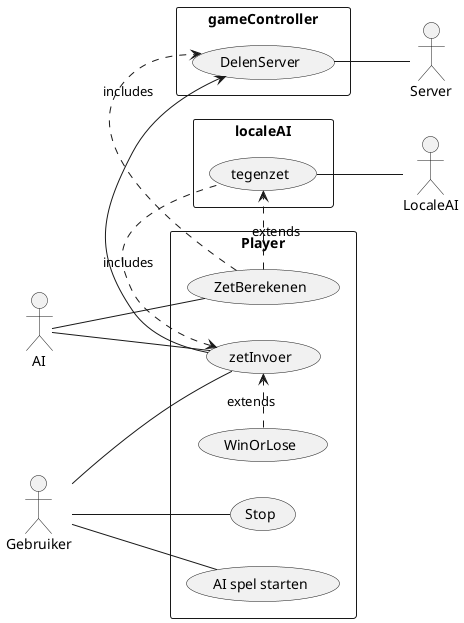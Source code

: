 @startuml
'https://plantuml.com/use-case-diagram

left to right direction
skinparam packageStyle rectangle
actor AI
actor Gebruiker
actor LocaleAI
actor Server

rectangle Player {

    Gebruiker -- (AI spel starten)
    Gebruiker -- (Stop)
    Gebruiker -- (zetInvoer)
    (WinOrLose) .> (zetInvoer): extends
    AI -- (zetInvoer)
    AI -- (ZetBerekenen)


}

rectangle localeAI {
    (tegenzet) -- LocaleAI
    (ZetBerekenen) .> (tegenzet) : extends
    (zetInvoer) <. (tegenzet) :includes
}
rectangle gameController {
    (DelenServer) -- Server
    (ZetBerekenen) .>(DelenServer) :includes
    (zetInvoer) -> (DelenServer)
}

@enduml
